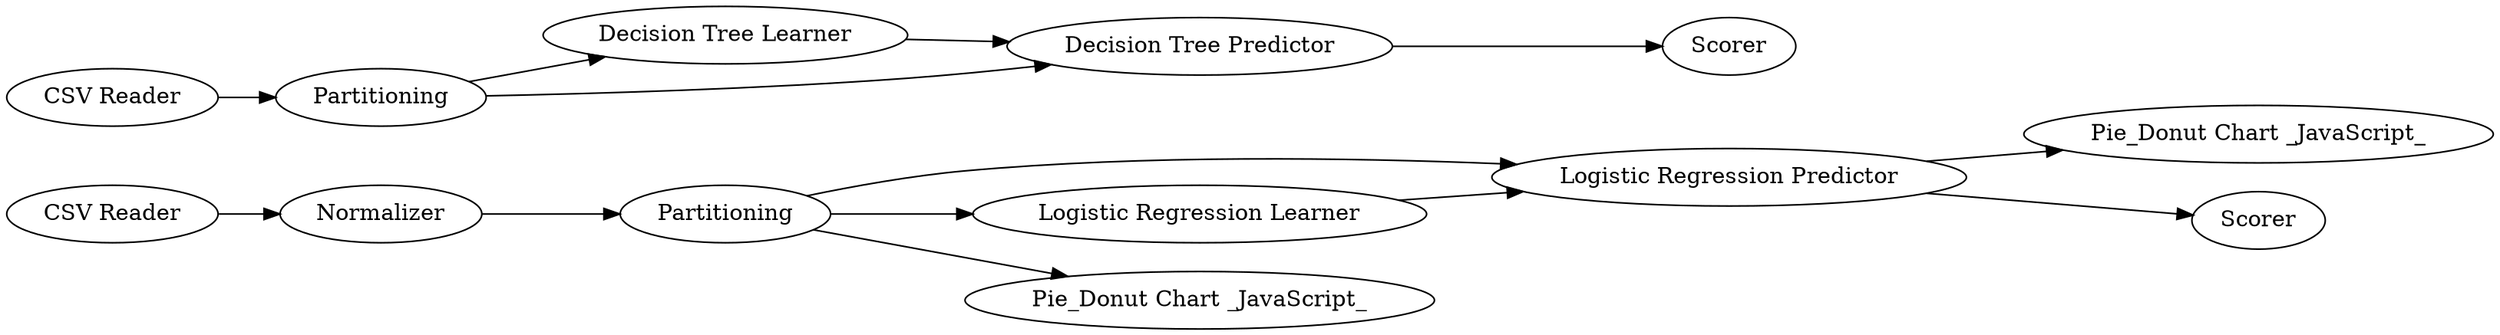 digraph {
	1 [label="CSV Reader"]
	2 [label=Normalizer]
	3 [label=Partitioning]
	4 [label="Logistic Regression Predictor"]
	5 [label="Logistic Regression Learner"]
	6 [label="Pie_Donut Chart _JavaScript_"]
	7 [label="Pie_Donut Chart _JavaScript_"]
	8 [label=Scorer]
	9 [label="CSV Reader"]
	10 [label=Partitioning]
	11 [label="Decision Tree Learner"]
	12 [label="Decision Tree Predictor"]
	13 [label=Scorer]
	1 -> 2
	2 -> 3
	3 -> 7
	3 -> 5
	3 -> 4
	4 -> 6
	4 -> 8
	5 -> 4
	9 -> 10
	10 -> 11
	10 -> 12
	11 -> 12
	12 -> 13
	rankdir=LR
}
